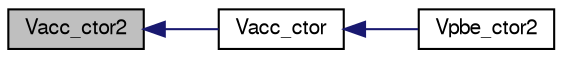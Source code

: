 digraph "Vacc_ctor2"
{
  edge [fontname="FreeSans",fontsize="10",labelfontname="FreeSans",labelfontsize="10"];
  node [fontname="FreeSans",fontsize="10",shape=record];
  rankdir="LR";
  Node1 [label="Vacc_ctor2",height=0.2,width=0.4,color="black", fillcolor="grey75", style="filled" fontcolor="black"];
  Node1 -> Node2 [dir="back",color="midnightblue",fontsize="10",style="solid",fontname="FreeSans"];
  Node2 [label="Vacc_ctor",height=0.2,width=0.4,color="black", fillcolor="white", style="filled",URL="$group___vacc.html#ga6d35703fb022ab73c33627667262f16f",tooltip="Construct the accessibility object."];
  Node2 -> Node3 [dir="back",color="midnightblue",fontsize="10",style="solid",fontname="FreeSans"];
  Node3 [label="Vpbe_ctor2",height=0.2,width=0.4,color="black", fillcolor="white", style="filled",URL="$group___vpbe.html#gacaf51947bfe10a206974dc3fd4c29e46",tooltip="FORTRAN stub to construct Vpbe objct."];
}
